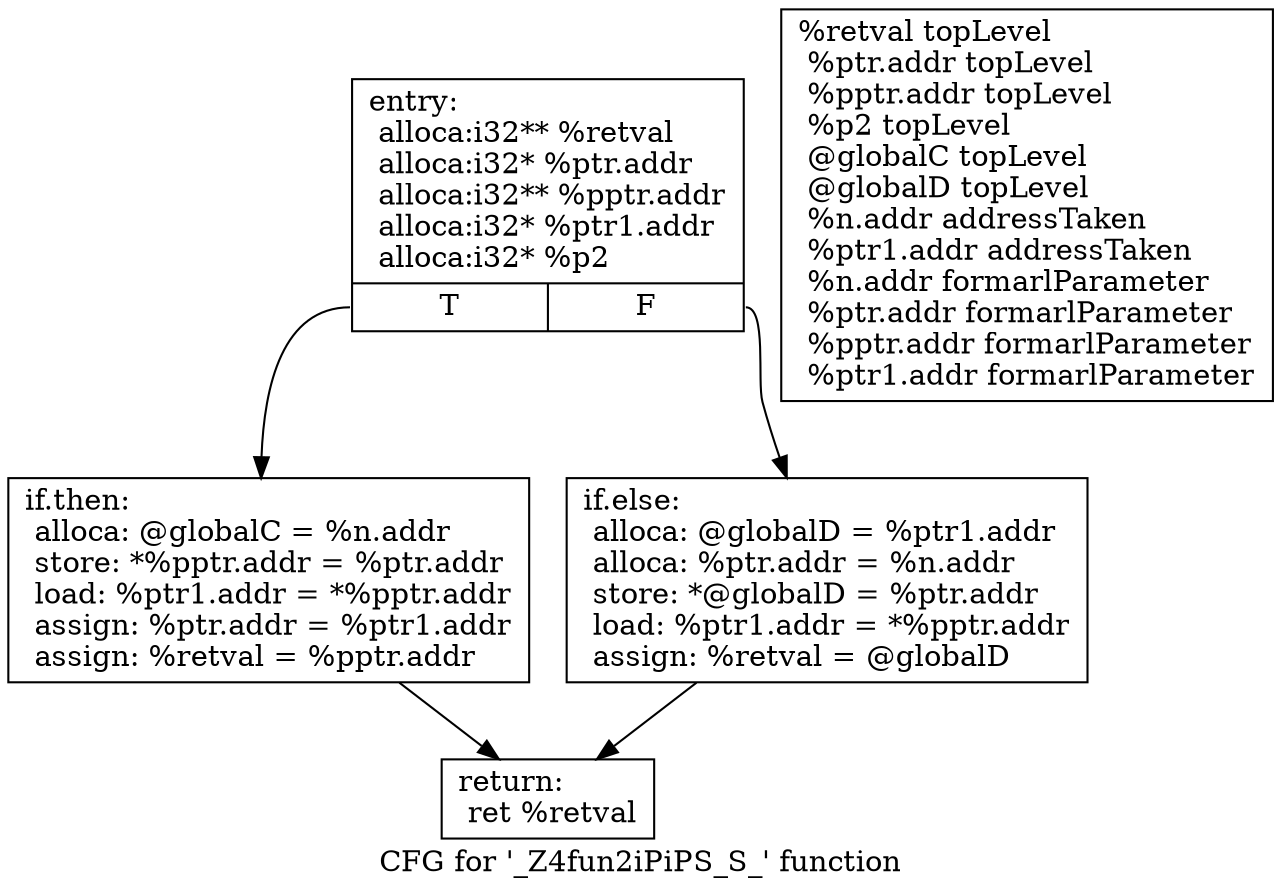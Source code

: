 digraph "CFG for '_Z4fun2iPiPS_S_' function" {
	label="CFG for '_Z4fun2iPiPS_S_' function";

	Node0x97f2770 [shape=record,label="{entry:\l alloca:i32** %retval\l alloca:i32* %ptr.addr\l alloca:i32** %pptr.addr\l alloca:i32* %ptr1.addr\l alloca:i32* %p2\l |{<s0>T|<s1>F}}"];
	Node0x97f2770:s0 -> Node0x97f2e00;
	Node0x97f2770:s1 -> Node0x97f2690;
	Node0x97f2e00 [shape=record,label="{if.then:                                          \l alloca: @globalC = %n.addr\l store: *%pptr.addr = %ptr.addr\l load: %ptr1.addr = *%pptr.addr\l assign: %ptr.addr = %ptr1.addr\l assign: %retval = %pptr.addr\l }"];
	Node0x97f2e00 -> Node0x97f3600;
	Node0x97f2690 [shape=record,label="{if.else:                                          \l alloca: @globalD = %ptr1.addr\l alloca: %ptr.addr = %n.addr\l store: *@globalD = %ptr.addr\l load: %ptr1.addr = *%pptr.addr\l assign: %retval = @globalD\l }"];
	Node0x97f2690 -> Node0x97f3600;
	Node0x97f3600 [shape=record,label="{return:                                           \l ret %retval\l }"];
	Node1 [shape=record,label="{%retval topLevel\l %ptr.addr topLevel\l %pptr.addr topLevel\l %p2 topLevel\l @globalC topLevel\l @globalD topLevel\l %n.addr addressTaken\l %ptr1.addr addressTaken\l %n.addr formarlParameter\l %ptr.addr formarlParameter\l %pptr.addr formarlParameter\l %ptr1.addr formarlParameter\l }"];}
